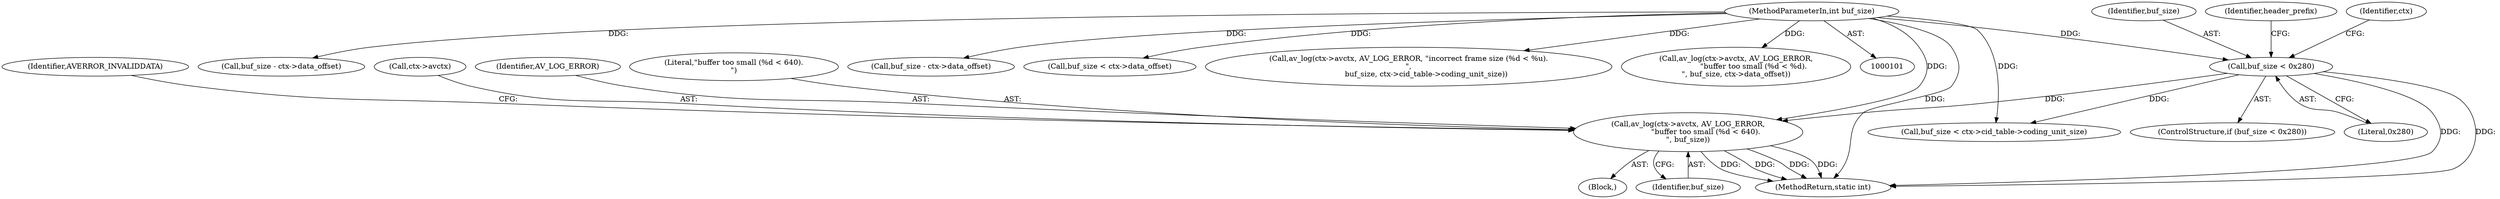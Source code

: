 digraph "0_FFmpeg_296debd213bd6dce7647cedd34eb64e5b94cdc92@pointer" {
"1000124" [label="(Call,av_log(ctx->avctx, AV_LOG_ERROR,\n               \"buffer too small (%d < 640).\n\", buf_size))"];
"1000120" [label="(Call,buf_size < 0x280)"];
"1000105" [label="(MethodParameterIn,int buf_size)"];
"1000863" [label="(MethodReturn,static int)"];
"1000854" [label="(Call,buf_size - ctx->data_offset)"];
"1000119" [label="(ControlStructure,if (buf_size < 0x280))"];
"1000105" [label="(MethodParameterIn,int buf_size)"];
"1000832" [label="(Call,buf_size - ctx->data_offset)"];
"1000123" [label="(Block,)"];
"1000129" [label="(Literal,\"buffer too small (%d < 640).\n\")"];
"1000745" [label="(Call,buf_size < ctx->data_offset)"];
"1000134" [label="(Identifier,header_prefix)"];
"1000589" [label="(Call,av_log(ctx->avctx, AV_LOG_ERROR, \"incorrect frame size (%d < %u).\n\",\n               buf_size, ctx->cid_table->coding_unit_size))"];
"1000122" [label="(Literal,0x280)"];
"1000128" [label="(Identifier,AV_LOG_ERROR)"];
"1000126" [label="(Identifier,ctx)"];
"1000751" [label="(Call,av_log(ctx->avctx, AV_LOG_ERROR,\n               \"buffer too small (%d < %d).\n\", buf_size, ctx->data_offset))"];
"1000132" [label="(Identifier,AVERROR_INVALIDDATA)"];
"1000125" [label="(Call,ctx->avctx)"];
"1000120" [label="(Call,buf_size < 0x280)"];
"1000130" [label="(Identifier,buf_size)"];
"1000121" [label="(Identifier,buf_size)"];
"1000124" [label="(Call,av_log(ctx->avctx, AV_LOG_ERROR,\n               \"buffer too small (%d < 640).\n\", buf_size))"];
"1000581" [label="(Call,buf_size < ctx->cid_table->coding_unit_size)"];
"1000124" -> "1000123"  [label="AST: "];
"1000124" -> "1000130"  [label="CFG: "];
"1000125" -> "1000124"  [label="AST: "];
"1000128" -> "1000124"  [label="AST: "];
"1000129" -> "1000124"  [label="AST: "];
"1000130" -> "1000124"  [label="AST: "];
"1000132" -> "1000124"  [label="CFG: "];
"1000124" -> "1000863"  [label="DDG: "];
"1000124" -> "1000863"  [label="DDG: "];
"1000124" -> "1000863"  [label="DDG: "];
"1000124" -> "1000863"  [label="DDG: "];
"1000120" -> "1000124"  [label="DDG: "];
"1000105" -> "1000124"  [label="DDG: "];
"1000120" -> "1000119"  [label="AST: "];
"1000120" -> "1000122"  [label="CFG: "];
"1000121" -> "1000120"  [label="AST: "];
"1000122" -> "1000120"  [label="AST: "];
"1000126" -> "1000120"  [label="CFG: "];
"1000134" -> "1000120"  [label="CFG: "];
"1000120" -> "1000863"  [label="DDG: "];
"1000120" -> "1000863"  [label="DDG: "];
"1000105" -> "1000120"  [label="DDG: "];
"1000120" -> "1000581"  [label="DDG: "];
"1000105" -> "1000101"  [label="AST: "];
"1000105" -> "1000863"  [label="DDG: "];
"1000105" -> "1000581"  [label="DDG: "];
"1000105" -> "1000589"  [label="DDG: "];
"1000105" -> "1000745"  [label="DDG: "];
"1000105" -> "1000751"  [label="DDG: "];
"1000105" -> "1000832"  [label="DDG: "];
"1000105" -> "1000854"  [label="DDG: "];
}
